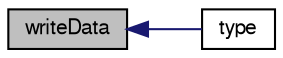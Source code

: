 digraph "writeData"
{
  bgcolor="transparent";
  edge [fontname="FreeSans",fontsize="10",labelfontname="FreeSans",labelfontsize="10"];
  node [fontname="FreeSans",fontsize="10",shape=record];
  rankdir="LR";
  Node1060 [label="writeData",height=0.2,width=0.4,color="black", fillcolor="grey75", style="filled", fontcolor="black"];
  Node1060 -> Node1061 [dir="back",color="midnightblue",fontsize="10",style="solid",fontname="FreeSans"];
  Node1061 [label="type",height=0.2,width=0.4,color="black",URL="$a23566.html#ad96049c6bc3bff103f3fb848232a42f7",tooltip="Runtime type name information. Use cloud type. "];
}
